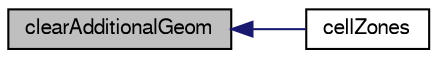 digraph "clearAdditionalGeom"
{
  bgcolor="transparent";
  edge [fontname="FreeSans",fontsize="10",labelfontname="FreeSans",labelfontsize="10"];
  node [fontname="FreeSans",fontsize="10",shape=record];
  rankdir="LR";
  Node27823 [label="clearAdditionalGeom",height=0.2,width=0.4,color="black", fillcolor="grey75", style="filled", fontcolor="black"];
  Node27823 -> Node27824 [dir="back",color="midnightblue",fontsize="10",style="solid",fontname="FreeSans"];
  Node27824 [label="cellZones",height=0.2,width=0.4,color="black",URL="$a27410.html#a981f3e92ff079e144ef55a4fcb32dfd2",tooltip="Return non-const access to the cellZones. "];
}
